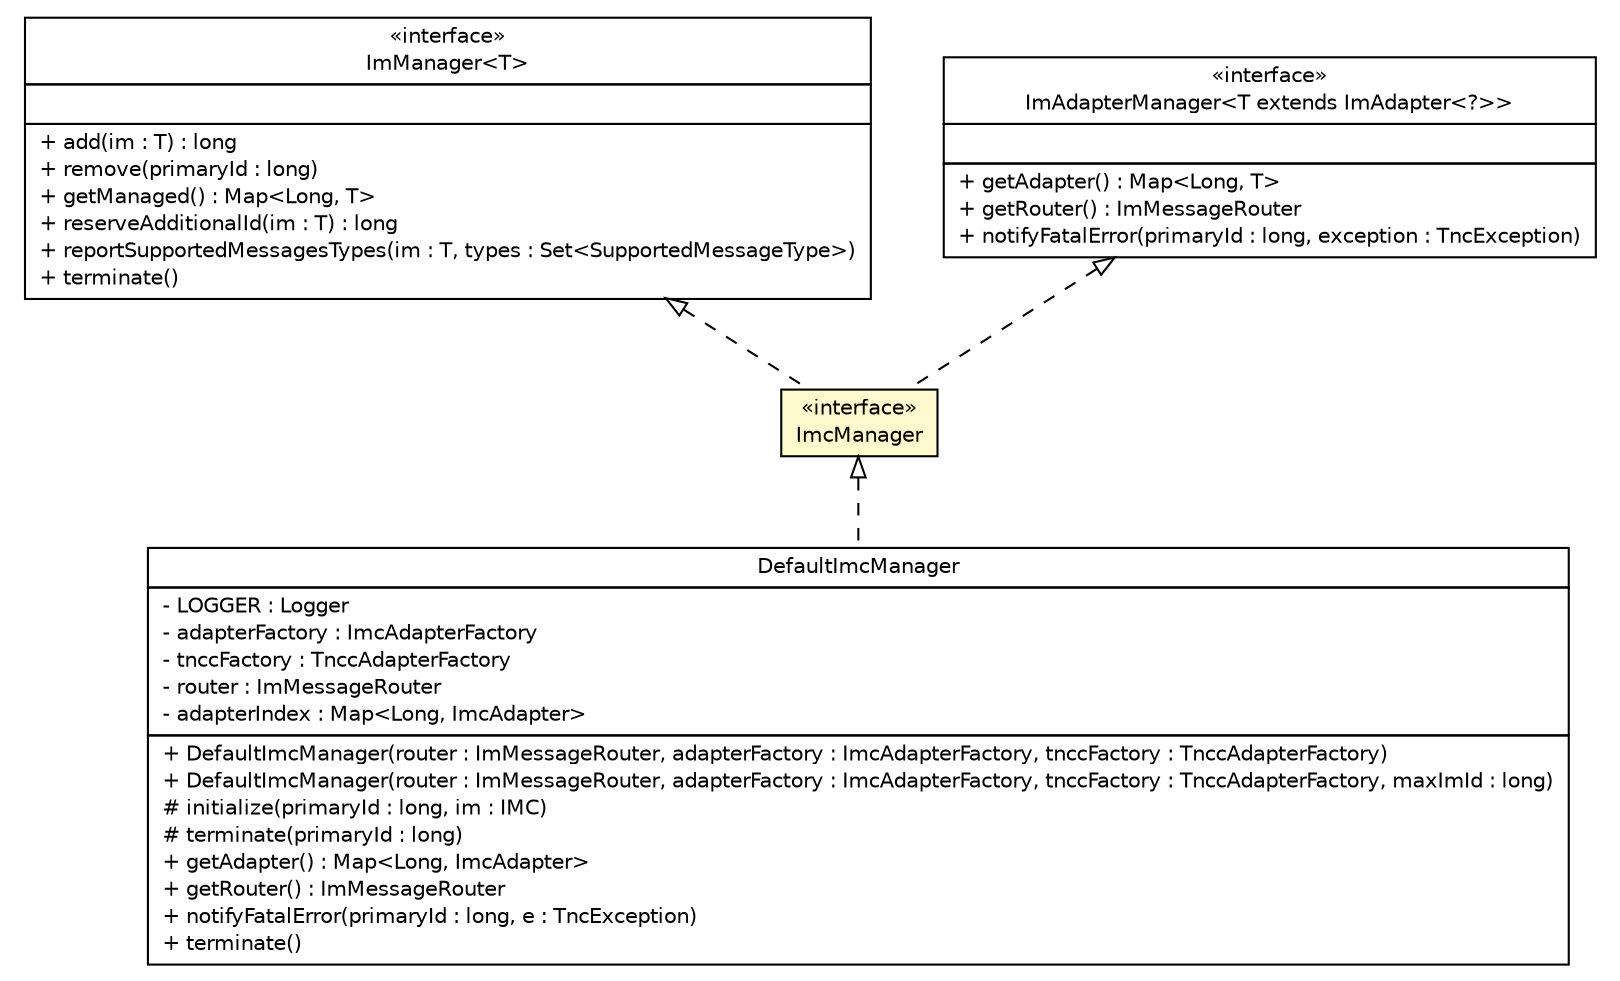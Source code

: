 #!/usr/local/bin/dot
#
# Class diagram 
# Generated by UMLGraph version R5_6 (http://www.umlgraph.org/)
#

digraph G {
	edge [fontname="Helvetica",fontsize=10,labelfontname="Helvetica",labelfontsize=10];
	node [fontname="Helvetica",fontsize=10,shape=plaintext];
	nodesep=0.25;
	ranksep=0.5;
	// de.hsbremen.tc.tnc.tnccs.im.manager.ImcManager
	c23298 [label=<<table title="de.hsbremen.tc.tnc.tnccs.im.manager.ImcManager" border="0" cellborder="1" cellspacing="0" cellpadding="2" port="p" bgcolor="lemonChiffon" href="./ImcManager.html">
		<tr><td><table border="0" cellspacing="0" cellpadding="1">
<tr><td align="center" balign="center"> &#171;interface&#187; </td></tr>
<tr><td align="center" balign="center"> ImcManager </td></tr>
		</table></td></tr>
		</table>>, URL="./ImcManager.html", fontname="Helvetica", fontcolor="black", fontsize=10.0];
	// de.hsbremen.tc.tnc.tnccs.im.manager.ImManager<T>
	c23299 [label=<<table title="de.hsbremen.tc.tnc.tnccs.im.manager.ImManager" border="0" cellborder="1" cellspacing="0" cellpadding="2" port="p" href="./ImManager.html">
		<tr><td><table border="0" cellspacing="0" cellpadding="1">
<tr><td align="center" balign="center"> &#171;interface&#187; </td></tr>
<tr><td align="center" balign="center"> ImManager&lt;T&gt; </td></tr>
		</table></td></tr>
		<tr><td><table border="0" cellspacing="0" cellpadding="1">
<tr><td align="left" balign="left">  </td></tr>
		</table></td></tr>
		<tr><td><table border="0" cellspacing="0" cellpadding="1">
<tr><td align="left" balign="left"> + add(im : T) : long </td></tr>
<tr><td align="left" balign="left"> + remove(primaryId : long) </td></tr>
<tr><td align="left" balign="left"> + getManaged() : Map&lt;Long, T&gt; </td></tr>
<tr><td align="left" balign="left"> + reserveAdditionalId(im : T) : long </td></tr>
<tr><td align="left" balign="left"> + reportSupportedMessagesTypes(im : T, types : Set&lt;SupportedMessageType&gt;) </td></tr>
<tr><td align="left" balign="left"> + terminate() </td></tr>
		</table></td></tr>
		</table>>, URL="./ImManager.html", fontname="Helvetica", fontcolor="black", fontsize=10.0];
	// de.hsbremen.tc.tnc.tnccs.im.manager.ImAdapterManager<T extends de.hsbremen.tc.tnc.tnccs.adapter.im.ImAdapter<?>>
	c23300 [label=<<table title="de.hsbremen.tc.tnc.tnccs.im.manager.ImAdapterManager" border="0" cellborder="1" cellspacing="0" cellpadding="2" port="p" href="./ImAdapterManager.html">
		<tr><td><table border="0" cellspacing="0" cellpadding="1">
<tr><td align="center" balign="center"> &#171;interface&#187; </td></tr>
<tr><td align="center" balign="center"> ImAdapterManager&lt;T extends ImAdapter&lt;?&gt;&gt; </td></tr>
		</table></td></tr>
		<tr><td><table border="0" cellspacing="0" cellpadding="1">
<tr><td align="left" balign="left">  </td></tr>
		</table></td></tr>
		<tr><td><table border="0" cellspacing="0" cellpadding="1">
<tr><td align="left" balign="left"> + getAdapter() : Map&lt;Long, T&gt; </td></tr>
<tr><td align="left" balign="left"> + getRouter() : ImMessageRouter </td></tr>
<tr><td align="left" balign="left"> + notifyFatalError(primaryId : long, exception : TncException) </td></tr>
		</table></td></tr>
		</table>>, URL="./ImAdapterManager.html", fontname="Helvetica", fontcolor="black", fontsize=10.0];
	// de.hsbremen.tc.tnc.tnccs.im.manager.simple.DefaultImcManager
	c23305 [label=<<table title="de.hsbremen.tc.tnc.tnccs.im.manager.simple.DefaultImcManager" border="0" cellborder="1" cellspacing="0" cellpadding="2" port="p" href="./simple/DefaultImcManager.html">
		<tr><td><table border="0" cellspacing="0" cellpadding="1">
<tr><td align="center" balign="center"> DefaultImcManager </td></tr>
		</table></td></tr>
		<tr><td><table border="0" cellspacing="0" cellpadding="1">
<tr><td align="left" balign="left"> - LOGGER : Logger </td></tr>
<tr><td align="left" balign="left"> - adapterFactory : ImcAdapterFactory </td></tr>
<tr><td align="left" balign="left"> - tnccFactory : TnccAdapterFactory </td></tr>
<tr><td align="left" balign="left"> - router : ImMessageRouter </td></tr>
<tr><td align="left" balign="left"> - adapterIndex : Map&lt;Long, ImcAdapter&gt; </td></tr>
		</table></td></tr>
		<tr><td><table border="0" cellspacing="0" cellpadding="1">
<tr><td align="left" balign="left"> + DefaultImcManager(router : ImMessageRouter, adapterFactory : ImcAdapterFactory, tnccFactory : TnccAdapterFactory) </td></tr>
<tr><td align="left" balign="left"> + DefaultImcManager(router : ImMessageRouter, adapterFactory : ImcAdapterFactory, tnccFactory : TnccAdapterFactory, maxImId : long) </td></tr>
<tr><td align="left" balign="left"> # initialize(primaryId : long, im : IMC) </td></tr>
<tr><td align="left" balign="left"> # terminate(primaryId : long) </td></tr>
<tr><td align="left" balign="left"> + getAdapter() : Map&lt;Long, ImcAdapter&gt; </td></tr>
<tr><td align="left" balign="left"> + getRouter() : ImMessageRouter </td></tr>
<tr><td align="left" balign="left"> + notifyFatalError(primaryId : long, e : TncException) </td></tr>
<tr><td align="left" balign="left"> + terminate() </td></tr>
		</table></td></tr>
		</table>>, URL="./simple/DefaultImcManager.html", fontname="Helvetica", fontcolor="black", fontsize=10.0];
	//de.hsbremen.tc.tnc.tnccs.im.manager.ImcManager implements de.hsbremen.tc.tnc.tnccs.im.manager.ImManager<T>
	c23299:p -> c23298:p [dir=back,arrowtail=empty,style=dashed];
	//de.hsbremen.tc.tnc.tnccs.im.manager.ImcManager implements de.hsbremen.tc.tnc.tnccs.im.manager.ImAdapterManager<T extends de.hsbremen.tc.tnc.tnccs.adapter.im.ImAdapter<?>>
	c23300:p -> c23298:p [dir=back,arrowtail=empty,style=dashed];
	//de.hsbremen.tc.tnc.tnccs.im.manager.simple.DefaultImcManager implements de.hsbremen.tc.tnc.tnccs.im.manager.ImcManager
	c23298:p -> c23305:p [dir=back,arrowtail=empty,style=dashed];
}

